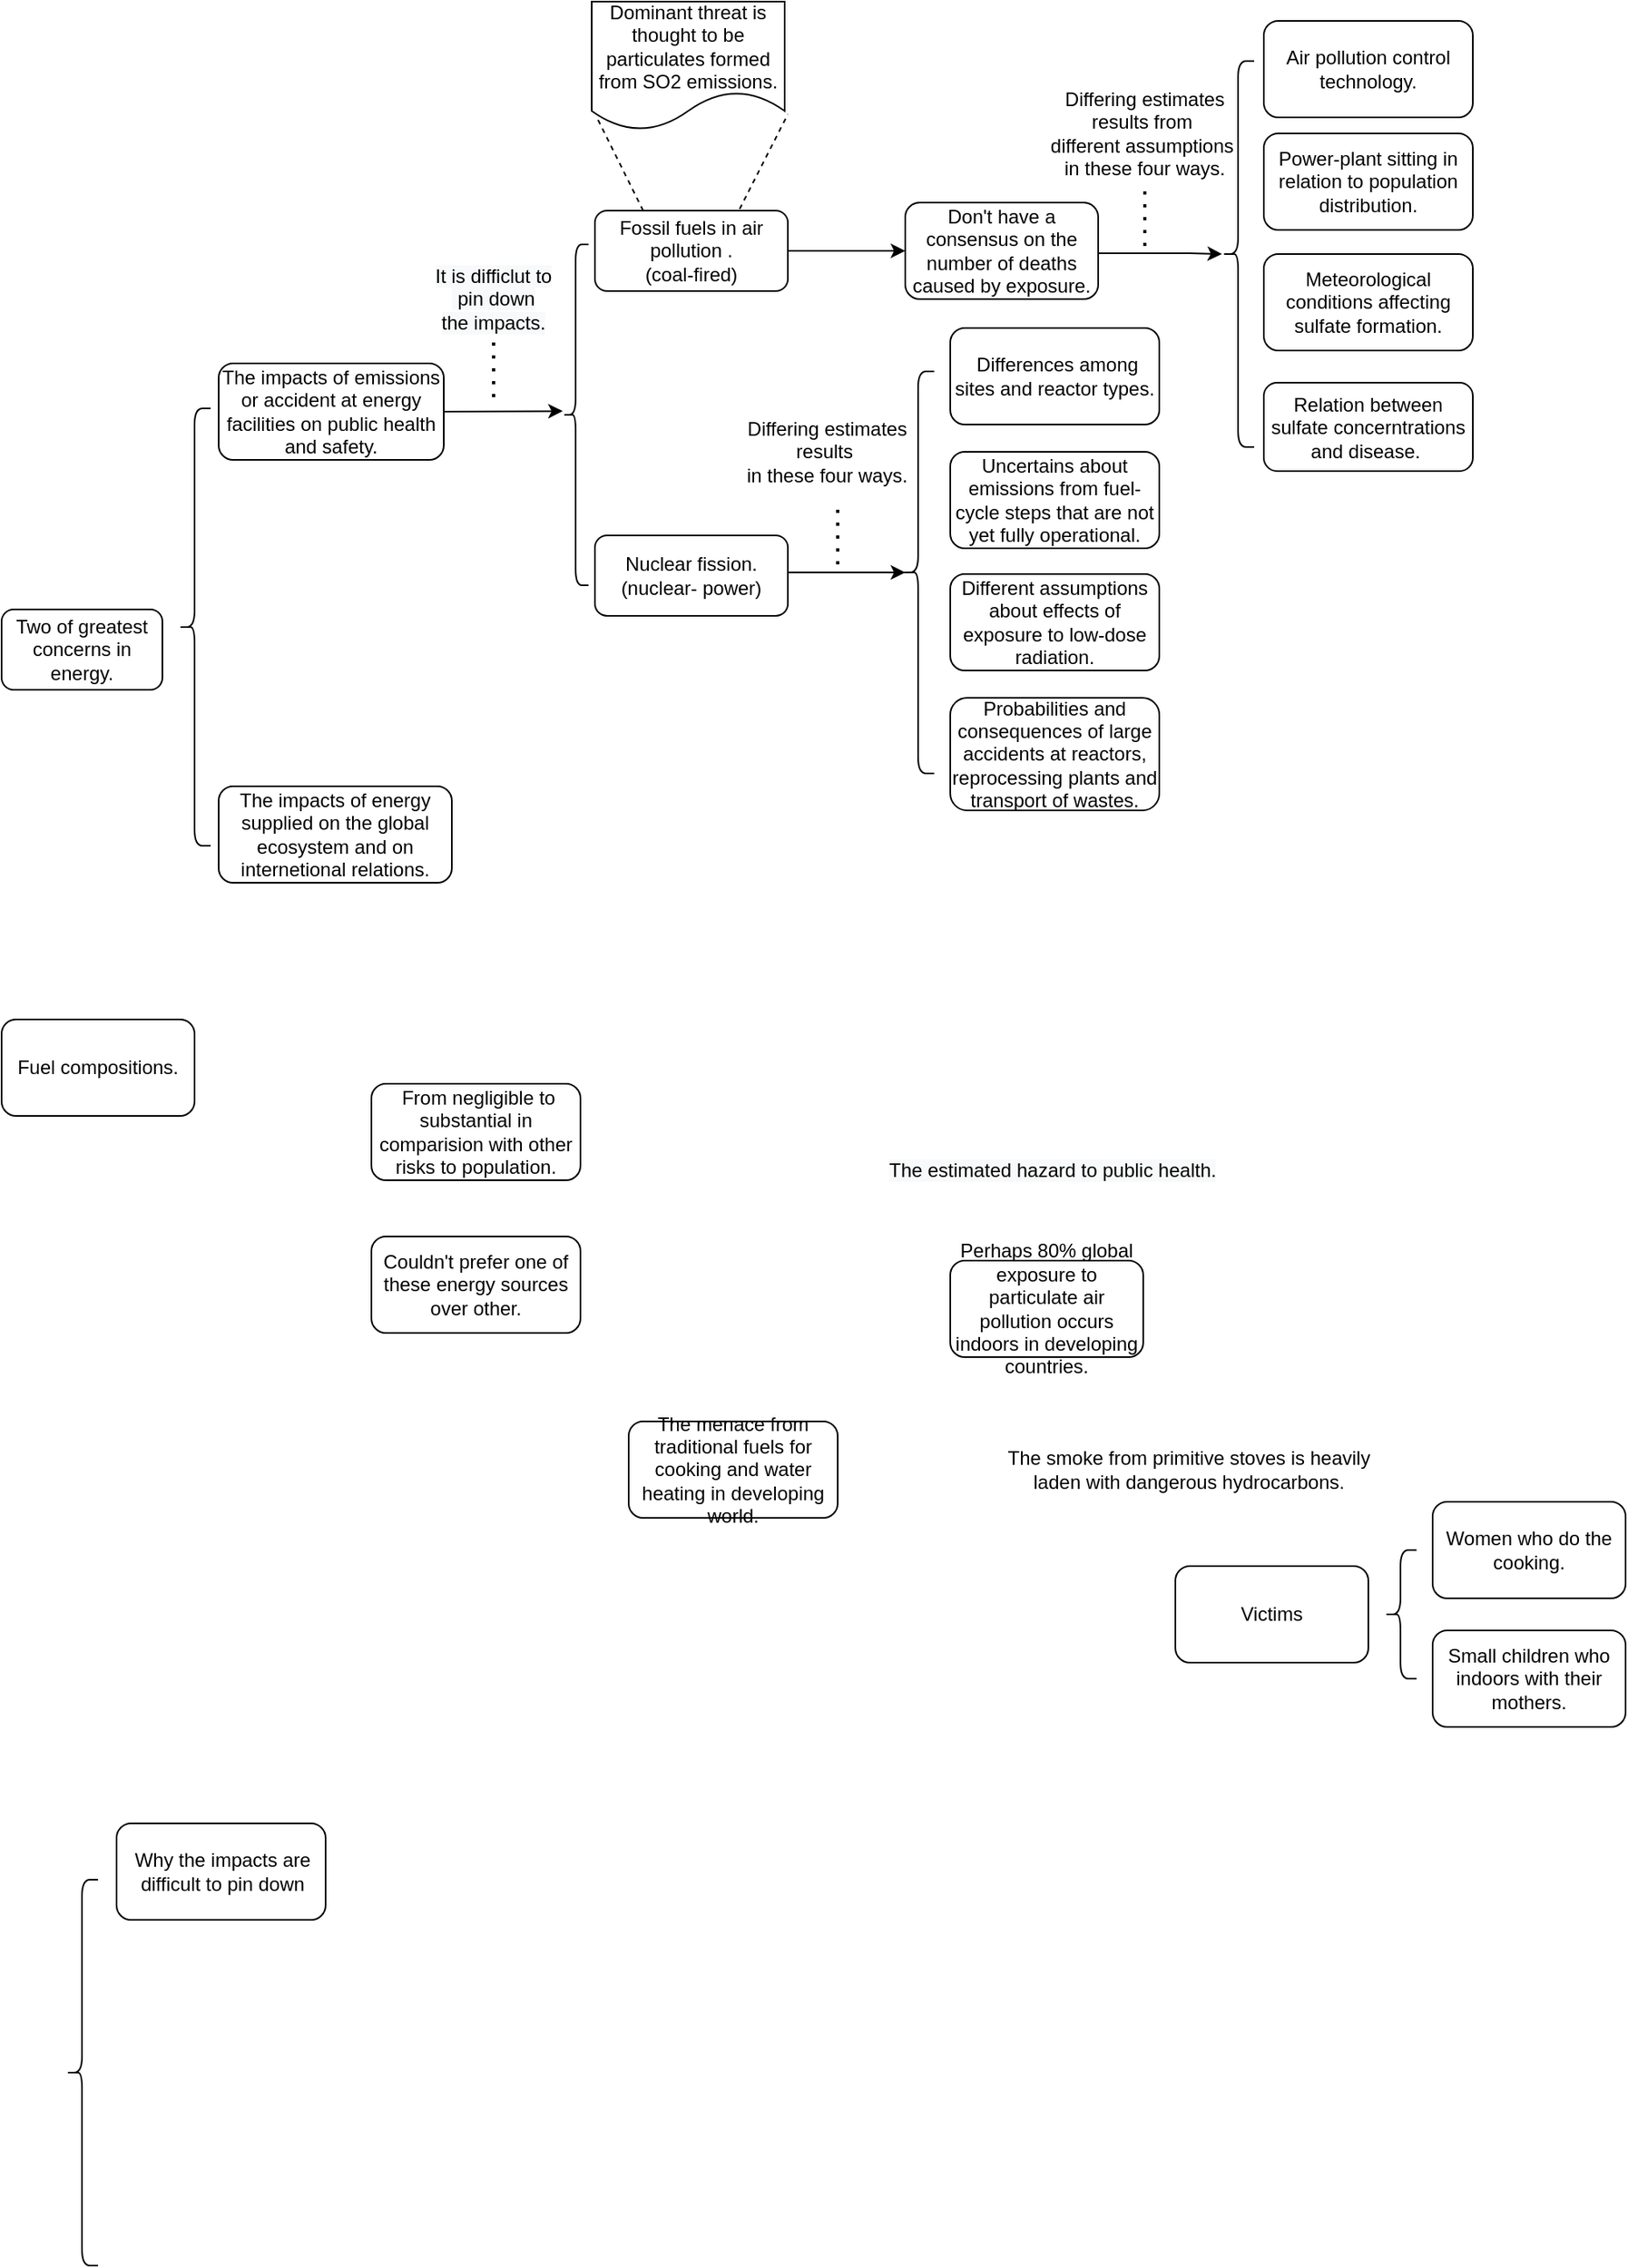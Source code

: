 <mxfile version="13.10.1" type="github">
  <diagram id="HV86x6wX_cSF6RMlQHs8" name="Page-1">
    <mxGraphModel dx="1315" dy="474" grid="1" gridSize="10" guides="1" tooltips="1" connect="1" arrows="1" fold="1" page="1" pageScale="1" pageWidth="827" pageHeight="1169" math="0" shadow="0">
      <root>
        <mxCell id="0" />
        <mxCell id="1" parent="0" />
        <mxCell id="3WgbJdYwUAd_oNcYUVg1-1" value="Two of greatest concerns in energy." style="rounded=1;whiteSpace=wrap;html=1;" vertex="1" parent="1">
          <mxGeometry x="20" y="535" width="100" height="50" as="geometry" />
        </mxCell>
        <mxCell id="3WgbJdYwUAd_oNcYUVg1-3" value="" style="shape=curlyBracket;whiteSpace=wrap;html=1;rounded=1;size=0.5;" vertex="1" parent="1">
          <mxGeometry x="130" y="410" width="20" height="272" as="geometry" />
        </mxCell>
        <mxCell id="3WgbJdYwUAd_oNcYUVg1-4" value="The impacts of energy supplied on the global ecosystem and on internetional relations." style="rounded=1;whiteSpace=wrap;html=1;" vertex="1" parent="1">
          <mxGeometry x="155" y="645" width="145" height="60" as="geometry" />
        </mxCell>
        <mxCell id="3WgbJdYwUAd_oNcYUVg1-5" value="The impacts of emissions or accident at energy facilities on public health and safety." style="rounded=1;whiteSpace=wrap;html=1;" vertex="1" parent="1">
          <mxGeometry x="155" y="382" width="140" height="60" as="geometry" />
        </mxCell>
        <mxCell id="3WgbJdYwUAd_oNcYUVg1-9" value="Nuclear fission.&lt;br&gt;(nuclear- power)" style="rounded=1;whiteSpace=wrap;html=1;" vertex="1" parent="1">
          <mxGeometry x="389" y="489" width="120" height="50" as="geometry" />
        </mxCell>
        <mxCell id="3WgbJdYwUAd_oNcYUVg1-10" value="Fuel compositions." style="rounded=1;whiteSpace=wrap;html=1;" vertex="1" parent="1">
          <mxGeometry x="20" y="790" width="120" height="60" as="geometry" />
        </mxCell>
        <mxCell id="3WgbJdYwUAd_oNcYUVg1-11" value="Air pollution control technology." style="rounded=1;whiteSpace=wrap;html=1;" vertex="1" parent="1">
          <mxGeometry x="812" y="169" width="120" height="60" as="geometry" />
        </mxCell>
        <mxCell id="3WgbJdYwUAd_oNcYUVg1-12" value="Power-plant sitting in relation to population distribution." style="rounded=1;whiteSpace=wrap;html=1;" vertex="1" parent="1">
          <mxGeometry x="805" y="239" width="130" height="60" as="geometry" />
        </mxCell>
        <mxCell id="3WgbJdYwUAd_oNcYUVg1-13" value="Meteorological conditions affecting sulfate formation." style="rounded=1;whiteSpace=wrap;html=1;" vertex="1" parent="1">
          <mxGeometry x="805" y="314" width="130" height="60" as="geometry" />
        </mxCell>
        <mxCell id="3WgbJdYwUAd_oNcYUVg1-14" value="Relation between sulfate concerntrations and disease.&amp;nbsp;" style="rounded=1;whiteSpace=wrap;html=1;" vertex="1" parent="1">
          <mxGeometry x="805" y="394" width="130" height="55" as="geometry" />
        </mxCell>
        <mxCell id="3WgbJdYwUAd_oNcYUVg1-15" value="" style="shape=curlyBracket;whiteSpace=wrap;html=1;rounded=1;size=0.5;" vertex="1" parent="1">
          <mxGeometry x="779" y="194" width="20" height="240" as="geometry" />
        </mxCell>
        <mxCell id="3WgbJdYwUAd_oNcYUVg1-17" value="&amp;nbsp;Differences among sites and reactor types." style="rounded=1;whiteSpace=wrap;html=1;" vertex="1" parent="1">
          <mxGeometry x="610" y="360" width="130" height="60" as="geometry" />
        </mxCell>
        <mxCell id="3WgbJdYwUAd_oNcYUVg1-18" value="Uncertains about emissions from fuel-cycle steps that are not yet fully operational." style="rounded=1;whiteSpace=wrap;html=1;" vertex="1" parent="1">
          <mxGeometry x="610" y="437" width="130" height="60" as="geometry" />
        </mxCell>
        <mxCell id="3WgbJdYwUAd_oNcYUVg1-19" value="Different assumptions about effects of exposure to low-dose radiation." style="rounded=1;whiteSpace=wrap;html=1;" vertex="1" parent="1">
          <mxGeometry x="610" y="513" width="130" height="60" as="geometry" />
        </mxCell>
        <mxCell id="3WgbJdYwUAd_oNcYUVg1-20" value="Probabilities and consequences of large accidents at reactors, reprocessing plants and transport of wastes." style="rounded=1;whiteSpace=wrap;html=1;" vertex="1" parent="1">
          <mxGeometry x="610" y="590" width="130" height="70" as="geometry" />
        </mxCell>
        <mxCell id="3WgbJdYwUAd_oNcYUVg1-21" value="" style="shape=curlyBracket;whiteSpace=wrap;html=1;rounded=1;size=0.5;" vertex="1" parent="1">
          <mxGeometry x="580" y="387" width="20" height="250" as="geometry" />
        </mxCell>
        <mxCell id="3WgbJdYwUAd_oNcYUVg1-24" value="Couldn&#39;t prefer one of these energy sources over other." style="rounded=1;whiteSpace=wrap;html=1;" vertex="1" parent="1">
          <mxGeometry x="250" y="925" width="130" height="60" as="geometry" />
        </mxCell>
        <mxCell id="3WgbJdYwUAd_oNcYUVg1-25" value="&lt;span style=&quot;color: rgb(0, 0, 0); font-family: helvetica; font-size: 12px; font-style: normal; font-weight: 400; letter-spacing: normal; text-align: center; text-indent: 0px; text-transform: none; word-spacing: 0px; background-color: rgb(248, 249, 250); display: inline; float: none;&quot;&gt;The estimated hazard to public health.&lt;/span&gt;" style="text;whiteSpace=wrap;html=1;" vertex="1" parent="1">
          <mxGeometry x="570" y="870" width="230" height="30" as="geometry" />
        </mxCell>
        <mxCell id="3WgbJdYwUAd_oNcYUVg1-26" value="&lt;span&gt;&amp;nbsp;From negligible to substantial in comparision with other risks to population.&lt;/span&gt;" style="rounded=1;whiteSpace=wrap;html=1;" vertex="1" parent="1">
          <mxGeometry x="250" y="830" width="130" height="60" as="geometry" />
        </mxCell>
        <mxCell id="3WgbJdYwUAd_oNcYUVg1-27" value="The menace from traditional fuels for cooking and water heating in developing world." style="rounded=1;whiteSpace=wrap;html=1;" vertex="1" parent="1">
          <mxGeometry x="410" y="1040" width="130" height="60" as="geometry" />
        </mxCell>
        <mxCell id="3WgbJdYwUAd_oNcYUVg1-29" value="Perhaps 80% global exposure to particulate air pollution occurs indoors in developing countries." style="rounded=1;whiteSpace=wrap;html=1;" vertex="1" parent="1">
          <mxGeometry x="610" y="940" width="120" height="60" as="geometry" />
        </mxCell>
        <mxCell id="3WgbJdYwUAd_oNcYUVg1-30" value="Women who do the cooking." style="rounded=1;whiteSpace=wrap;html=1;" vertex="1" parent="1">
          <mxGeometry x="910" y="1090" width="120" height="60" as="geometry" />
        </mxCell>
        <mxCell id="3WgbJdYwUAd_oNcYUVg1-31" value="The smoke from primitive stoves is heavily laden with dangerous hydrocarbons." style="text;html=1;strokeColor=none;fillColor=none;align=center;verticalAlign=middle;whiteSpace=wrap;rounded=0;" vertex="1" parent="1">
          <mxGeometry x="637" y="1060" width="243" height="20" as="geometry" />
        </mxCell>
        <mxCell id="3WgbJdYwUAd_oNcYUVg1-32" value="Small children who indoors with their mothers." style="rounded=1;whiteSpace=wrap;html=1;" vertex="1" parent="1">
          <mxGeometry x="910" y="1170" width="120" height="60" as="geometry" />
        </mxCell>
        <mxCell id="3WgbJdYwUAd_oNcYUVg1-33" value="Victims" style="rounded=1;whiteSpace=wrap;html=1;" vertex="1" parent="1">
          <mxGeometry x="750" y="1130" width="120" height="60" as="geometry" />
        </mxCell>
        <mxCell id="3WgbJdYwUAd_oNcYUVg1-35" value="" style="shape=curlyBracket;whiteSpace=wrap;html=1;rounded=1;size=0.5;" vertex="1" parent="1">
          <mxGeometry x="880" y="1120" width="20" height="80" as="geometry" />
        </mxCell>
        <mxCell id="3WgbJdYwUAd_oNcYUVg1-76" value="" style="edgeStyle=orthogonalEdgeStyle;rounded=0;orthogonalLoop=1;jettySize=auto;html=1;" edge="1" parent="1" source="3WgbJdYwUAd_oNcYUVg1-37" target="3WgbJdYwUAd_oNcYUVg1-63">
          <mxGeometry relative="1" as="geometry" />
        </mxCell>
        <mxCell id="3WgbJdYwUAd_oNcYUVg1-37" value="Fossil fuels in air pollution .&lt;br&gt;(coal-fired)" style="rounded=1;whiteSpace=wrap;html=1;" vertex="1" parent="1">
          <mxGeometry x="389" y="287" width="120" height="50" as="geometry" />
        </mxCell>
        <mxCell id="3WgbJdYwUAd_oNcYUVg1-38" value="" style="shape=curlyBracket;whiteSpace=wrap;html=1;rounded=1;size=0.5;" vertex="1" parent="1">
          <mxGeometry x="369" y="308" width="16" height="212" as="geometry" />
        </mxCell>
        <mxCell id="3WgbJdYwUAd_oNcYUVg1-42" value="&lt;font face=&quot;helvetica&quot;&gt;Dominant threat is thought to be particulates formed from SO2 emissions.&lt;/font&gt;" style="shape=document;whiteSpace=wrap;html=1;boundedLbl=1;" vertex="1" parent="1">
          <mxGeometry x="387" y="157" width="120" height="80" as="geometry" />
        </mxCell>
        <mxCell id="3WgbJdYwUAd_oNcYUVg1-43" value="" style="endArrow=none;dashed=1;html=1;" edge="1" parent="1">
          <mxGeometry width="50" height="50" relative="1" as="geometry">
            <mxPoint x="479" y="286" as="sourcePoint" />
            <mxPoint x="509" y="227" as="targetPoint" />
          </mxGeometry>
        </mxCell>
        <mxCell id="3WgbJdYwUAd_oNcYUVg1-44" value="" style="endArrow=none;dashed=1;html=1;exitX=0.25;exitY=0;exitDx=0;exitDy=0;entryX=0.031;entryY=0.914;entryDx=0;entryDy=0;entryPerimeter=0;" edge="1" parent="1" source="3WgbJdYwUAd_oNcYUVg1-37" target="3WgbJdYwUAd_oNcYUVg1-42">
          <mxGeometry width="50" height="50" relative="1" as="geometry">
            <mxPoint x="389" y="347" as="sourcePoint" />
            <mxPoint x="379" y="237" as="targetPoint" />
          </mxGeometry>
        </mxCell>
        <mxCell id="3WgbJdYwUAd_oNcYUVg1-51" value="Air pollution control technology." style="rounded=1;whiteSpace=wrap;html=1;" vertex="1" parent="1">
          <mxGeometry x="812" y="169" width="120" height="60" as="geometry" />
        </mxCell>
        <mxCell id="3WgbJdYwUAd_oNcYUVg1-52" value="Air pollution control technology." style="rounded=1;whiteSpace=wrap;html=1;" vertex="1" parent="1">
          <mxGeometry x="805" y="169" width="130" height="60" as="geometry" />
        </mxCell>
        <mxCell id="3WgbJdYwUAd_oNcYUVg1-53" value="" style="shape=curlyBracket;whiteSpace=wrap;html=1;rounded=1;size=0.5;" vertex="1" parent="1">
          <mxGeometry x="60" y="1325" width="20" height="240" as="geometry" />
        </mxCell>
        <mxCell id="3WgbJdYwUAd_oNcYUVg1-54" value="" style="rounded=1;whiteSpace=wrap;html=1;" vertex="1" parent="1">
          <mxGeometry x="91.5" y="1290" width="130" height="60" as="geometry" />
        </mxCell>
        <mxCell id="3WgbJdYwUAd_oNcYUVg1-55" value="Why the impacts are &lt;br&gt;difficult to pin down" style="text;html=1;align=center;verticalAlign=middle;resizable=0;points=[];autosize=1;" vertex="1" parent="1">
          <mxGeometry x="96.5" y="1305" width="120" height="30" as="geometry" />
        </mxCell>
        <mxCell id="3WgbJdYwUAd_oNcYUVg1-60" value="" style="endArrow=classic;html=1;exitX=1;exitY=0.5;exitDx=0;exitDy=0;" edge="1" parent="1" source="3WgbJdYwUAd_oNcYUVg1-5">
          <mxGeometry width="50" height="50" relative="1" as="geometry">
            <mxPoint x="304" y="411.17" as="sourcePoint" />
            <mxPoint x="369" y="411.67" as="targetPoint" />
            <Array as="points" />
          </mxGeometry>
        </mxCell>
        <mxCell id="3WgbJdYwUAd_oNcYUVg1-63" value="Don&#39;t have a consensus on the number of deaths caused by exposure." style="rounded=1;whiteSpace=wrap;html=1;" vertex="1" parent="1">
          <mxGeometry x="582" y="282" width="120" height="60" as="geometry" />
        </mxCell>
        <mxCell id="3WgbJdYwUAd_oNcYUVg1-75" value="&lt;span style=&quot;color: rgb(0 , 0 , 0) ; font-family: &amp;#34;helvetica&amp;#34; ; font-size: 12px ; font-style: normal ; font-weight: 400 ; letter-spacing: normal ; text-indent: 0px ; text-transform: none ; word-spacing: 0px ; background-color: rgb(248 , 249 , 250) ; display: inline ; float: none&quot;&gt;It is difficlut to&lt;br&gt;&amp;nbsp;pin down &lt;br&gt;the impacts.&lt;/span&gt;" style="text;whiteSpace=wrap;html=1;align=center;" vertex="1" parent="1">
          <mxGeometry x="272" y="314" width="108" height="55" as="geometry" />
        </mxCell>
        <mxCell id="3WgbJdYwUAd_oNcYUVg1-77" value="" style="edgeStyle=orthogonalEdgeStyle;rounded=0;orthogonalLoop=1;jettySize=auto;html=1;" edge="1" parent="1">
          <mxGeometry relative="1" as="geometry">
            <mxPoint x="702" y="313.5" as="sourcePoint" />
            <mxPoint x="779" y="314" as="targetPoint" />
            <Array as="points">
              <mxPoint x="759" y="314" />
              <mxPoint x="759" y="314" />
            </Array>
          </mxGeometry>
        </mxCell>
        <mxCell id="3WgbJdYwUAd_oNcYUVg1-78" value="Differing estimates &lt;br&gt;results from&amp;nbsp;&lt;br&gt;different assumptions&amp;nbsp;&lt;br&gt;in these four ways." style="text;html=1;strokeColor=none;fillColor=none;align=center;verticalAlign=middle;whiteSpace=wrap;rounded=0;" vertex="1" parent="1">
          <mxGeometry x="656" y="209" width="150" height="60" as="geometry" />
        </mxCell>
        <mxCell id="3WgbJdYwUAd_oNcYUVg1-82" value="" style="endArrow=none;dashed=1;html=1;dashPattern=1 3;strokeWidth=2;entryX=0.5;entryY=1;entryDx=0;entryDy=0;" edge="1" parent="1" target="3WgbJdYwUAd_oNcYUVg1-78">
          <mxGeometry width="50" height="50" relative="1" as="geometry">
            <mxPoint x="731" y="309" as="sourcePoint" />
            <mxPoint x="519" y="299" as="targetPoint" />
          </mxGeometry>
        </mxCell>
        <mxCell id="3WgbJdYwUAd_oNcYUVg1-84" value="" style="endArrow=none;dashed=1;html=1;dashPattern=1 3;strokeWidth=2;entryX=0.5;entryY=1;entryDx=0;entryDy=0;" edge="1" parent="1">
          <mxGeometry width="50" height="50" relative="1" as="geometry">
            <mxPoint x="326" y="403" as="sourcePoint" />
            <mxPoint x="326" y="368" as="targetPoint" />
          </mxGeometry>
        </mxCell>
        <mxCell id="3WgbJdYwUAd_oNcYUVg1-86" value="" style="edgeStyle=orthogonalEdgeStyle;rounded=0;orthogonalLoop=1;jettySize=auto;html=1;" edge="1" parent="1">
          <mxGeometry relative="1" as="geometry">
            <mxPoint x="509" y="512" as="sourcePoint" />
            <mxPoint x="582" y="512" as="targetPoint" />
          </mxGeometry>
        </mxCell>
        <mxCell id="3WgbJdYwUAd_oNcYUVg1-88" value="Differing estimates results&amp;nbsp;&lt;br&gt;in these four ways." style="text;html=1;strokeColor=none;fillColor=none;align=center;verticalAlign=middle;whiteSpace=wrap;rounded=0;" vertex="1" parent="1">
          <mxGeometry x="467" y="401" width="133" height="71" as="geometry" />
        </mxCell>
        <mxCell id="3WgbJdYwUAd_oNcYUVg1-89" value="" style="endArrow=none;dashed=1;html=1;dashPattern=1 3;strokeWidth=2;entryX=0.5;entryY=1;entryDx=0;entryDy=0;" edge="1" parent="1">
          <mxGeometry width="50" height="50" relative="1" as="geometry">
            <mxPoint x="540" y="507" as="sourcePoint" />
            <mxPoint x="540" y="467" as="targetPoint" />
          </mxGeometry>
        </mxCell>
      </root>
    </mxGraphModel>
  </diagram>
</mxfile>
